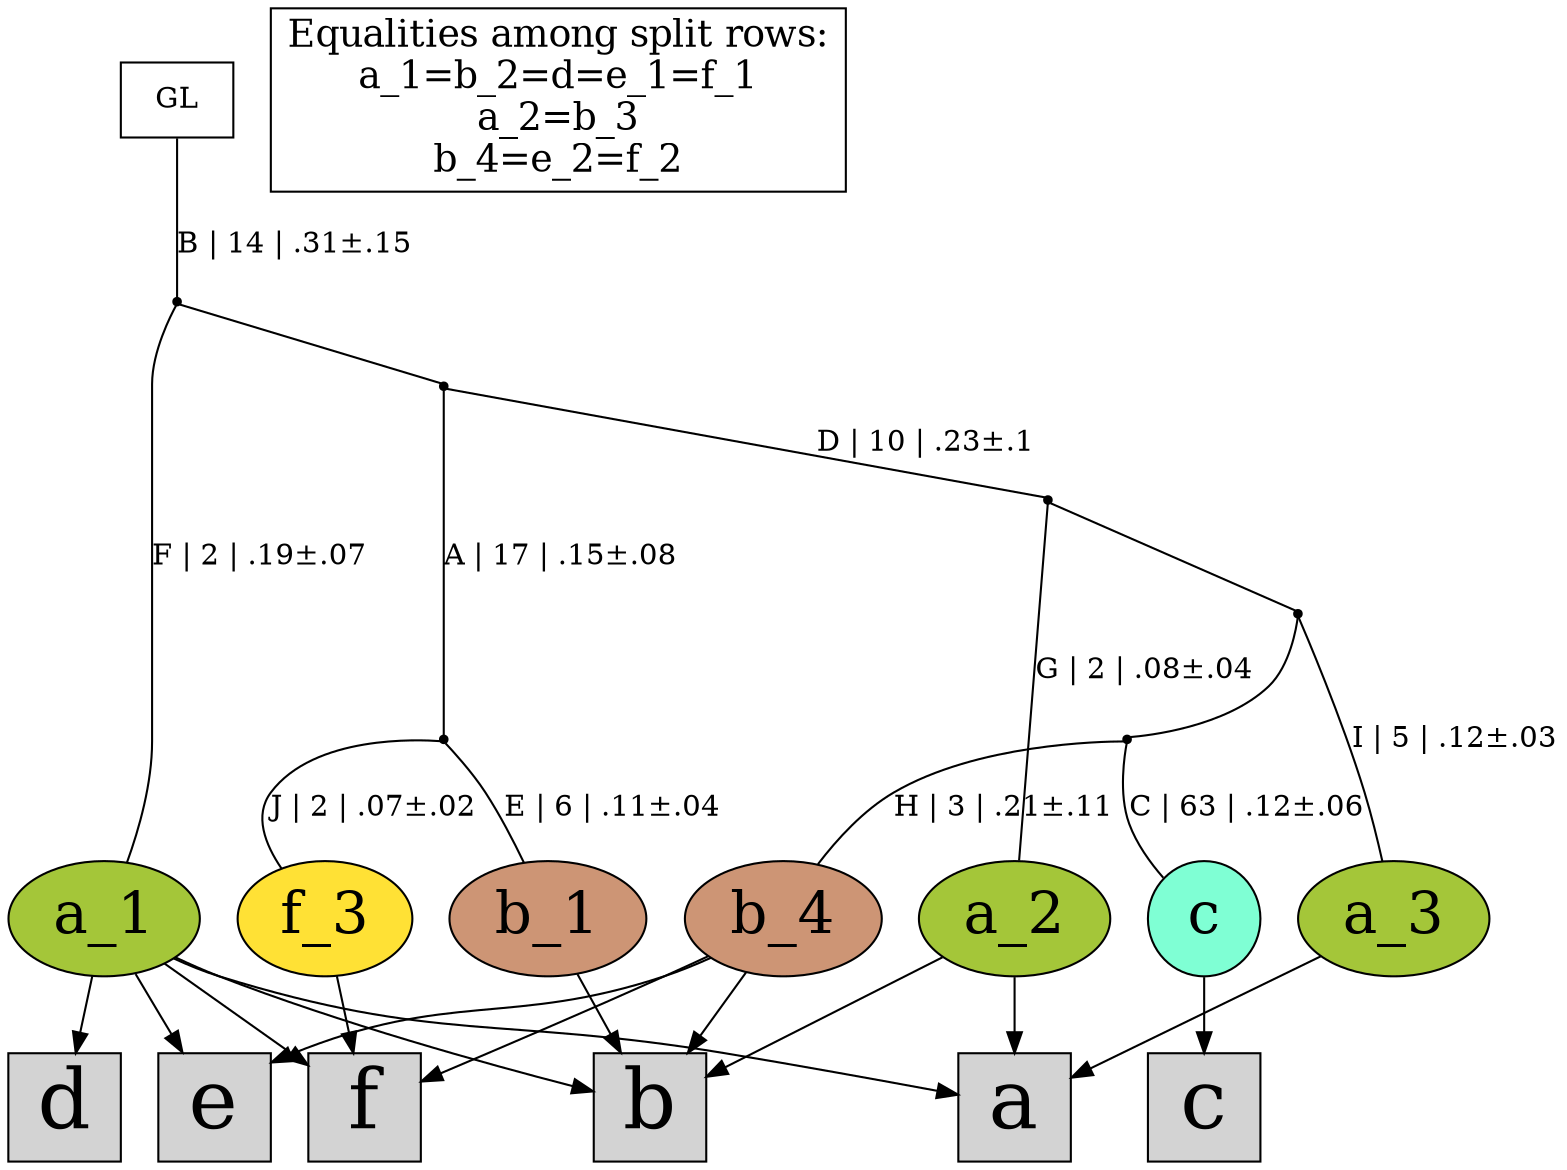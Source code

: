 digraph {
rowa[label="a",shape=box,style=filled,fontsize=40];
rowb[label="b",shape=box,style=filled,fontsize=40];
rowc[label="c",shape=box,style=filled,fontsize=40];
rowd[label="d",shape=box,style=filled,fontsize=40];
rowe[label="e",shape=box,style=filled,fontsize=40];
rowf[label="f",shape=box,style=filled,fontsize=40];
a_1[label="a_1",shape=oval,style=filled,fontsize=28,fillcolor="#a4c639"];
a_2[label="a_2",shape=oval,style=filled,fontsize=28,fillcolor="#a4c639"];
a_3[label="a_3",shape=oval,style=filled,fontsize=28,fillcolor="#a4c639"];
b_1[label="b_1",shape=oval,style=filled,fontsize=28,fillcolor="#cd9575"];
b_4[label="b_4",shape=oval,style=filled,fontsize=28,fillcolor="#cd9575"];
c[label="c",shape=oval,style=filled,fontsize=28,fillcolor="#7fffd4"];
f_3[label="f_3",shape=oval,style=filled,fontsize=28,fillcolor="#ffe135"];
a_1 -> rowa[arrowhead="normal"];
a_2 -> rowa[arrowhead="normal"];
a_3 -> rowa[arrowhead="normal"];
b_1 -> rowb[arrowhead="normal"];
a_1 -> rowb[arrowhead="normal"];
a_2 -> rowb[arrowhead="normal"];
b_4 -> rowb[arrowhead="normal"];
c -> rowc[arrowhead="normal"];
a_1 -> rowd[arrowhead="normal"];
a_1 -> rowe[arrowhead="normal"];
b_4 -> rowe[arrowhead="normal"];
a_1 -> rowf[arrowhead="normal"];
b_4 -> rowf[arrowhead="normal"];
f_3 -> rowf[arrowhead="normal"];
{rank = same;a_1;a_2;a_3;b_1;b_4;c;f_3;}
legend[label="Equalities among split rows:
a_1=b_2=d=e_1=f_1
a_2=b_3
b_4=e_2=f_2
",shape=box,fontsize=18];
Int1[shape=point,style=filled,fillcolor=black,label=""];
Int1 -> b_4[arrowhead=none, label="H | 3 | .21±.11"];
Int1 -> c[arrowhead=none, label="C | 63 | .12±.06"];
Int2[shape=point,style=filled,fillcolor=black,label=""];
Int2 -> b_1[arrowhead=none, label="E | 6 | .11±.04"];
Int2 -> f_3[arrowhead=none, label="J | 2 | .07±.02"];
Int3[shape=point,style=filled,fillcolor=black,label=""];
Int3 -> a_3[arrowhead=none, label="I | 5 | .12±.03"];
Int3 -> Int1[arrowhead=none, label=""];
Int4[shape=point,style=filled,fillcolor=black,label=""];
Int4 -> a_2[arrowhead=none, label="G | 2 | .08±.04"];
Int4 -> Int3[arrowhead=none, label=""];
Int5[shape=point,style=filled,fillcolor=black,label=""];
Int5 -> Int2[arrowhead=none, label="A | 17 | .15±.08"];
Int5 -> Int4[arrowhead=none, label="D | 10 | .23±.1"];
Int6[shape=point,style=filled,fillcolor=black,label=""];
Int6 -> a_1[arrowhead=none, label="F | 2 | .19±.07"];
Int6 -> Int5[arrowhead=none, label=""];
GL[label="GL",shape=box,style=filled,fillcolor=white];
GL -> Int6[arrowhead=none, label="B | 14 | .31±.15"];
}